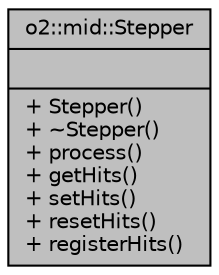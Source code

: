 digraph "o2::mid::Stepper"
{
 // INTERACTIVE_SVG=YES
  bgcolor="transparent";
  edge [fontname="Helvetica",fontsize="10",labelfontname="Helvetica",labelfontsize="10"];
  node [fontname="Helvetica",fontsize="10",shape=record];
  Node1 [label="{o2::mid::Stepper\n||+ Stepper()\l+ ~Stepper()\l+ process()\l+ getHits()\l+ setHits()\l+ resetHits()\l+ registerHits()\l}",height=0.2,width=0.4,color="black", fillcolor="grey75", style="filled" fontcolor="black"];
}
